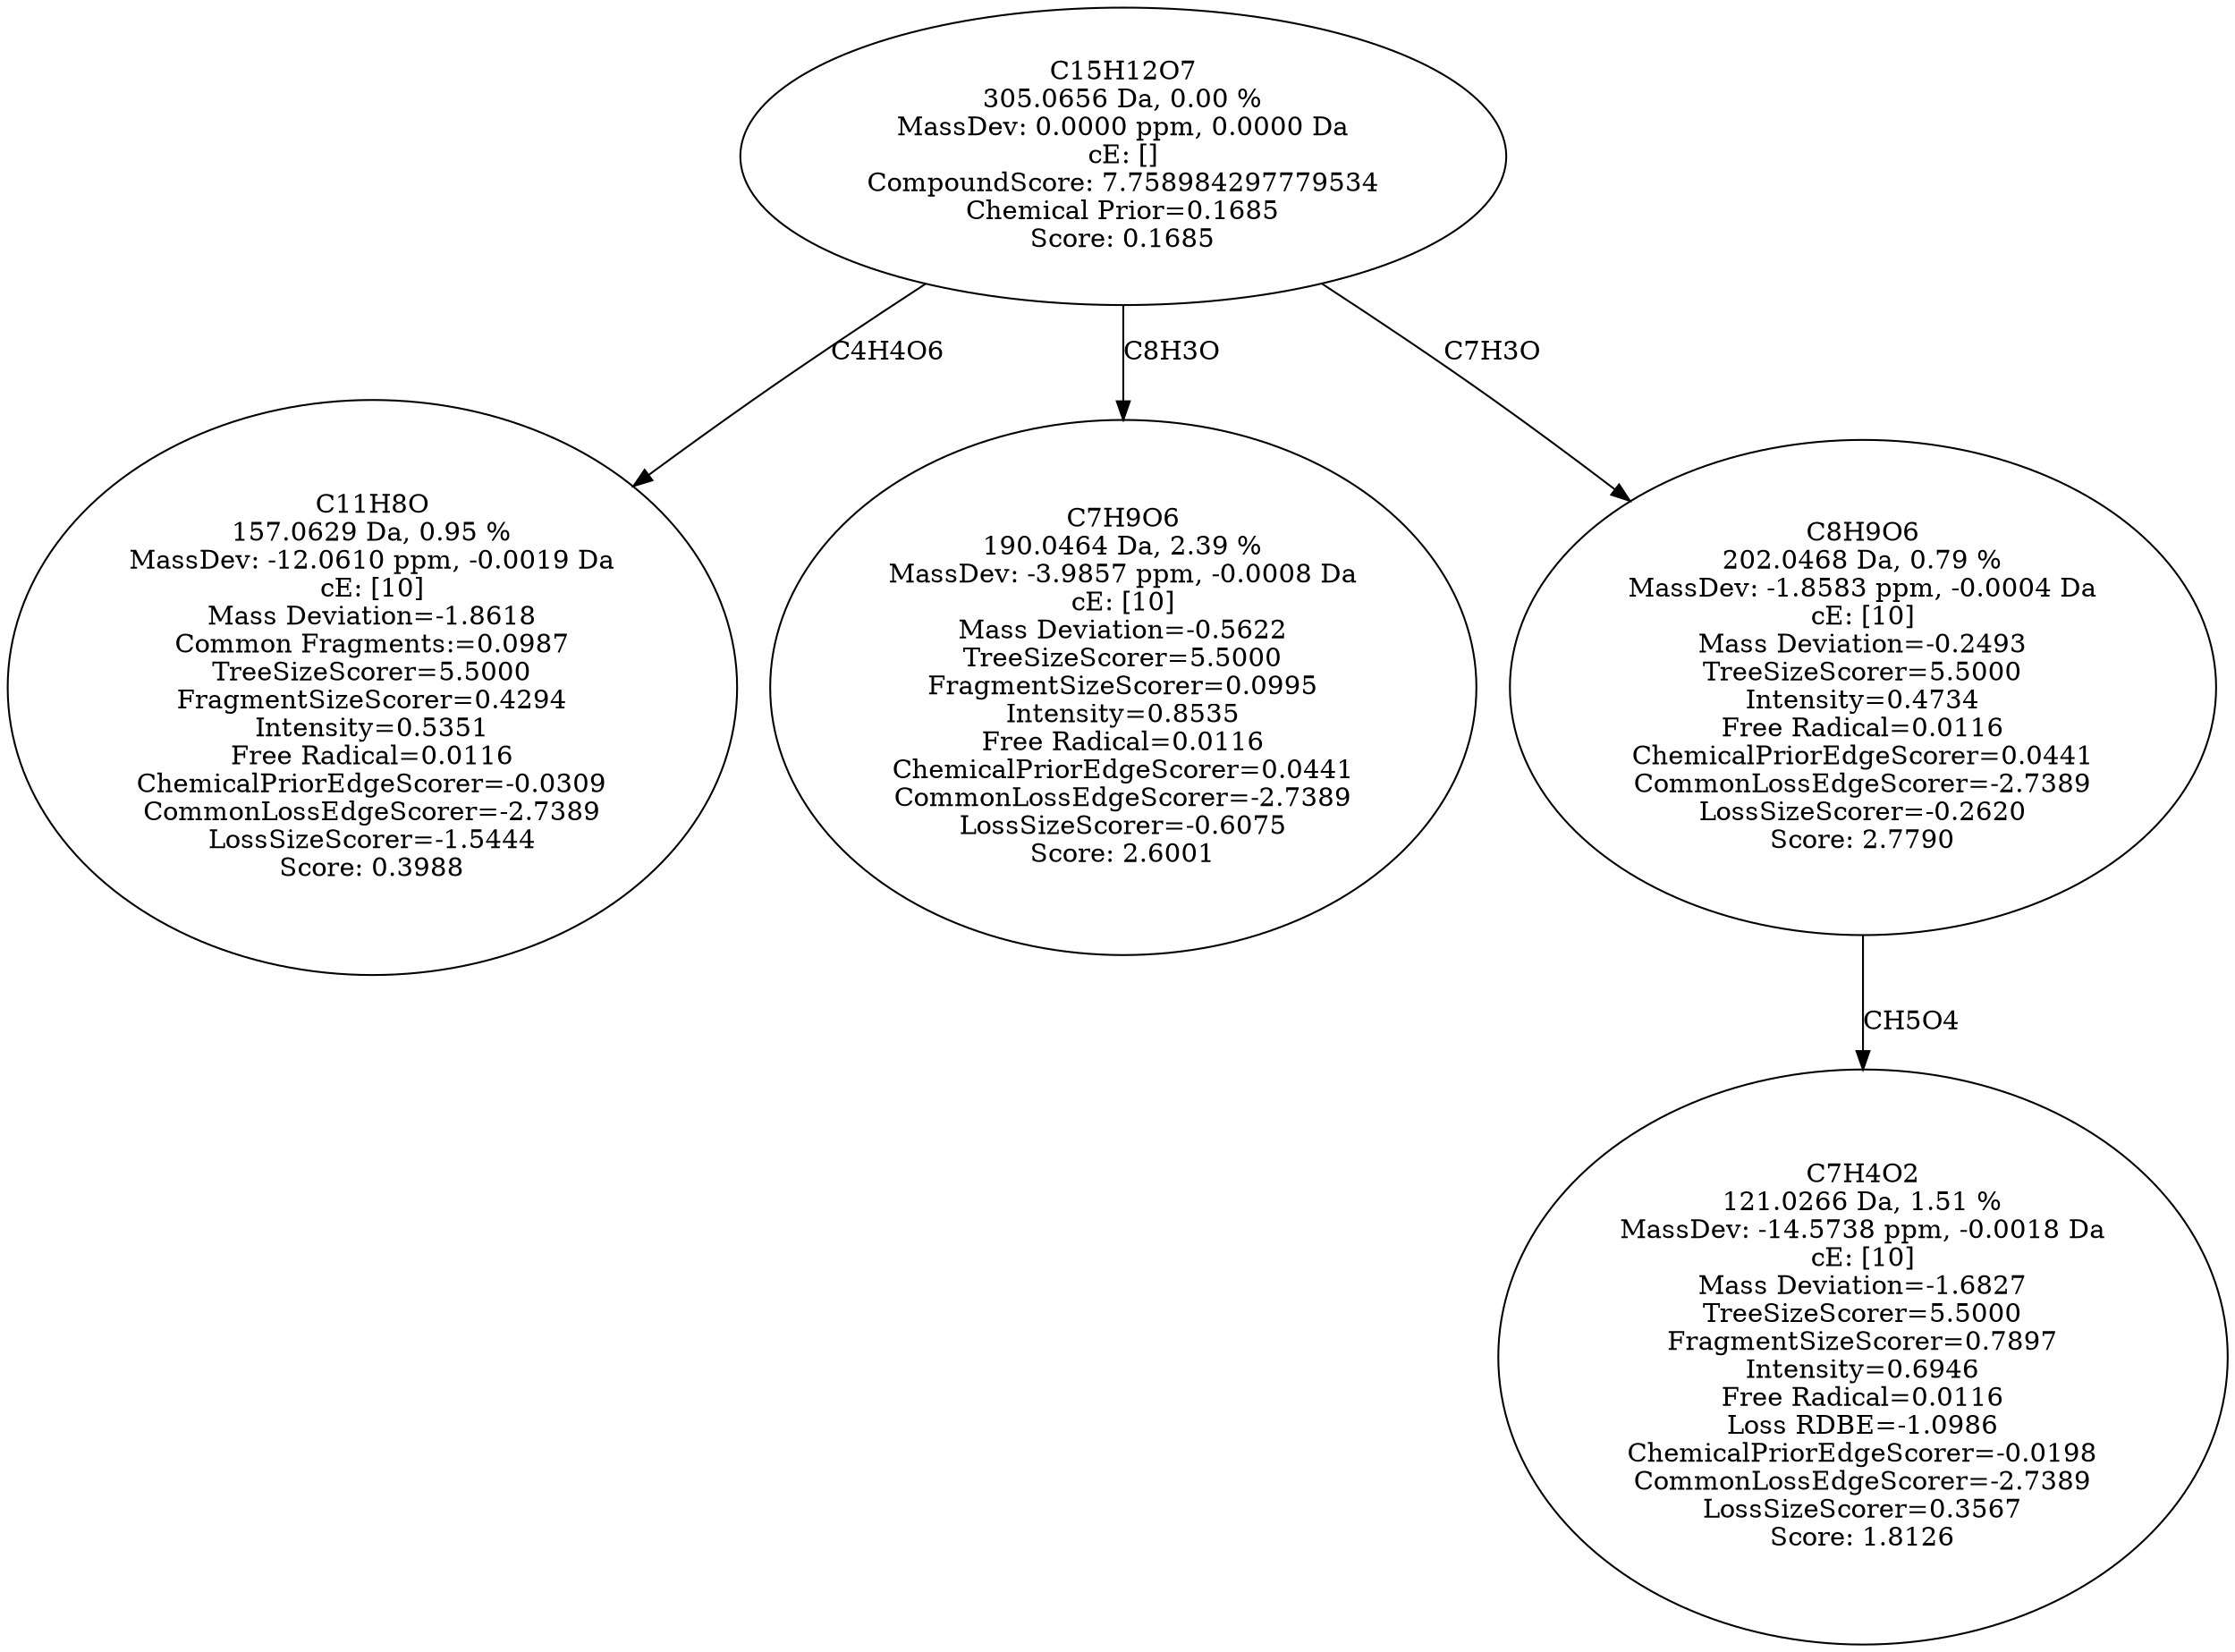 strict digraph {
v1 [label="C11H8O\n157.0629 Da, 0.95 %\nMassDev: -12.0610 ppm, -0.0019 Da\ncE: [10]\nMass Deviation=-1.8618\nCommon Fragments:=0.0987\nTreeSizeScorer=5.5000\nFragmentSizeScorer=0.4294\nIntensity=0.5351\nFree Radical=0.0116\nChemicalPriorEdgeScorer=-0.0309\nCommonLossEdgeScorer=-2.7389\nLossSizeScorer=-1.5444\nScore: 0.3988"];
v2 [label="C7H9O6\n190.0464 Da, 2.39 %\nMassDev: -3.9857 ppm, -0.0008 Da\ncE: [10]\nMass Deviation=-0.5622\nTreeSizeScorer=5.5000\nFragmentSizeScorer=0.0995\nIntensity=0.8535\nFree Radical=0.0116\nChemicalPriorEdgeScorer=0.0441\nCommonLossEdgeScorer=-2.7389\nLossSizeScorer=-0.6075\nScore: 2.6001"];
v3 [label="C7H4O2\n121.0266 Da, 1.51 %\nMassDev: -14.5738 ppm, -0.0018 Da\ncE: [10]\nMass Deviation=-1.6827\nTreeSizeScorer=5.5000\nFragmentSizeScorer=0.7897\nIntensity=0.6946\nFree Radical=0.0116\nLoss RDBE=-1.0986\nChemicalPriorEdgeScorer=-0.0198\nCommonLossEdgeScorer=-2.7389\nLossSizeScorer=0.3567\nScore: 1.8126"];
v4 [label="C8H9O6\n202.0468 Da, 0.79 %\nMassDev: -1.8583 ppm, -0.0004 Da\ncE: [10]\nMass Deviation=-0.2493\nTreeSizeScorer=5.5000\nIntensity=0.4734\nFree Radical=0.0116\nChemicalPriorEdgeScorer=0.0441\nCommonLossEdgeScorer=-2.7389\nLossSizeScorer=-0.2620\nScore: 2.7790"];
v5 [label="C15H12O7\n305.0656 Da, 0.00 %\nMassDev: 0.0000 ppm, 0.0000 Da\ncE: []\nCompoundScore: 7.758984297779534\nChemical Prior=0.1685\nScore: 0.1685"];
v5 -> v1 [label="C4H4O6"];
v5 -> v2 [label="C8H3O"];
v4 -> v3 [label="CH5O4"];
v5 -> v4 [label="C7H3O"];
}